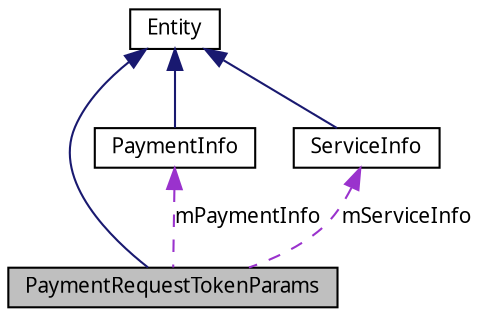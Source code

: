 digraph G
{
  bgcolor="transparent";
  edge [fontname="FreeSans.ttf",fontsize="10",labelfontname="FreeSans.ttf",labelfontsize="10"];
  node [fontname="FreeSans.ttf",fontsize="10",shape=record];
  Node1 [label="PaymentRequestTokenParams",height=0.2,width=0.4,color="black", fillcolor="grey75", style="filled" fontcolor="black"];
  Node2 -> Node1 [dir=back,color="midnightblue",fontsize="10",style="solid",fontname="FreeSans.ttf"];
  Node2 [label="Entity",height=0.2,width=0.4,color="black",URL="$interfacecom_1_1bluevia_1_1android_1_1commons_1_1_entity.html"];
  Node3 -> Node1 [dir=back,color="darkorchid3",fontsize="10",style="dashed",label="mPaymentInfo",fontname="FreeSans.ttf"];
  Node3 [label="PaymentInfo",height=0.2,width=0.4,color="black",URL="$classcom_1_1bluevia_1_1android_1_1payment_1_1data_1_1_payment_info.html"];
  Node2 -> Node3 [dir=back,color="midnightblue",fontsize="10",style="solid",fontname="FreeSans.ttf"];
  Node4 -> Node1 [dir=back,color="darkorchid3",fontsize="10",style="dashed",label="mServiceInfo",fontname="FreeSans.ttf"];
  Node4 [label="ServiceInfo",height=0.2,width=0.4,color="black",URL="$classcom_1_1bluevia_1_1android_1_1payment_1_1data_1_1_service_info.html"];
  Node2 -> Node4 [dir=back,color="midnightblue",fontsize="10",style="solid",fontname="FreeSans.ttf"];
}
